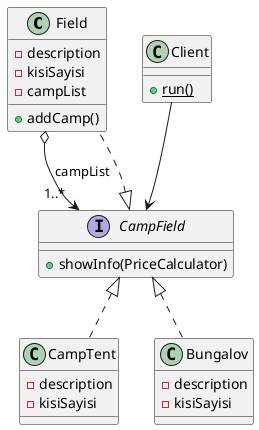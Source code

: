 @startuml
skinparam classAttributeIconSize componentStyle uml2

class Field  {
    -description
    -kisiSayisi
    -campList
    
    +addCamp()
}

interface CampField  {
    +showInfo(PriceCalculator)
}

class CampTent {
    -description
    -kisiSayisi
}
class Bungalov  {
-description
    -kisiSayisi
}

class Client  {
    {static} +run()
}




CampField <|.. CampTent
CampField <|.. Bungalov

Field o--> "1..*" CampField : campList
CampField <|.. Field


Client --> CampField


@enduml
